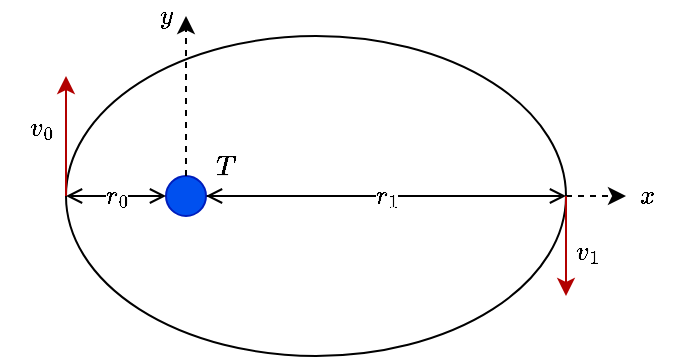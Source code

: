 <mxfile version="23.1.5" type="device">
  <diagram name="Page-1" id="rICbGTnZqSMVYUIBr16J">
    <mxGraphModel dx="691" dy="401" grid="1" gridSize="10" guides="1" tooltips="1" connect="1" arrows="1" fold="1" page="1" pageScale="1" pageWidth="850" pageHeight="1100" math="1" shadow="0">
      <root>
        <mxCell id="0" />
        <mxCell id="1" parent="0" />
        <mxCell id="7WGC-d34aFupbsFB_xjs-10" value="" style="endArrow=classic;dashed=1;html=1;strokeWidth=1;rounded=0;endFill=1;" edge="1" parent="1">
          <mxGeometry width="50" height="50" relative="1" as="geometry">
            <mxPoint x="330" y="480" as="sourcePoint" />
            <mxPoint x="540" y="480" as="targetPoint" />
          </mxGeometry>
        </mxCell>
        <mxCell id="7WGC-d34aFupbsFB_xjs-11" value="$$x$$" style="edgeLabel;html=1;align=center;verticalAlign=middle;resizable=0;points=[];" vertex="1" connectable="0" parent="7WGC-d34aFupbsFB_xjs-10">
          <mxGeometry x="0.876" relative="1" as="geometry">
            <mxPoint x="23" as="offset" />
          </mxGeometry>
        </mxCell>
        <mxCell id="7WGC-d34aFupbsFB_xjs-1" value="" style="ellipse;whiteSpace=wrap;html=1;fillColor=none;" vertex="1" parent="1">
          <mxGeometry x="260" y="400" width="250" height="160" as="geometry" />
        </mxCell>
        <mxCell id="7WGC-d34aFupbsFB_xjs-2" value="" style="ellipse;whiteSpace=wrap;html=1;aspect=fixed;fillColor=#0050ef;strokeColor=#001DBC;fontColor=#ffffff;" vertex="1" parent="1">
          <mxGeometry x="310" y="470" width="20" height="20" as="geometry" />
        </mxCell>
        <mxCell id="7WGC-d34aFupbsFB_xjs-3" value="" style="endArrow=open;startArrow=open;html=1;rounded=0;exitX=0;exitY=0.5;exitDx=0;exitDy=0;entryX=0;entryY=0.5;entryDx=0;entryDy=0;startFill=0;endFill=0;" edge="1" parent="1" source="7WGC-d34aFupbsFB_xjs-1" target="7WGC-d34aFupbsFB_xjs-2">
          <mxGeometry width="50" height="50" relative="1" as="geometry">
            <mxPoint x="410" y="530" as="sourcePoint" />
            <mxPoint x="460" y="480" as="targetPoint" />
          </mxGeometry>
        </mxCell>
        <mxCell id="7WGC-d34aFupbsFB_xjs-5" value="$$r_0$$" style="edgeLabel;html=1;align=center;verticalAlign=middle;resizable=0;points=[];" vertex="1" connectable="0" parent="7WGC-d34aFupbsFB_xjs-3">
          <mxGeometry x="-0.009" relative="1" as="geometry">
            <mxPoint as="offset" />
          </mxGeometry>
        </mxCell>
        <mxCell id="7WGC-d34aFupbsFB_xjs-6" value="" style="endArrow=open;startArrow=open;html=1;rounded=0;exitX=1;exitY=0.5;exitDx=0;exitDy=0;entryX=1;entryY=0.5;entryDx=0;entryDy=0;startFill=0;endFill=0;" edge="1" parent="1" source="7WGC-d34aFupbsFB_xjs-2" target="7WGC-d34aFupbsFB_xjs-1">
          <mxGeometry width="50" height="50" relative="1" as="geometry">
            <mxPoint x="410" y="530" as="sourcePoint" />
            <mxPoint x="460" y="480" as="targetPoint" />
          </mxGeometry>
        </mxCell>
        <mxCell id="7WGC-d34aFupbsFB_xjs-7" value="$$r_1$$" style="edgeLabel;html=1;align=center;verticalAlign=middle;resizable=0;points=[];" vertex="1" connectable="0" parent="7WGC-d34aFupbsFB_xjs-6">
          <mxGeometry x="-0.004" relative="1" as="geometry">
            <mxPoint as="offset" />
          </mxGeometry>
        </mxCell>
        <mxCell id="7WGC-d34aFupbsFB_xjs-8" value="$$T$$" style="text;html=1;align=center;verticalAlign=middle;whiteSpace=wrap;rounded=0;" vertex="1" parent="1">
          <mxGeometry x="310" y="450" width="60" height="30" as="geometry" />
        </mxCell>
        <mxCell id="7WGC-d34aFupbsFB_xjs-9" value="" style="endArrow=classic;dashed=1;html=1;strokeWidth=1;rounded=0;endFill=1;" edge="1" parent="1" source="7WGC-d34aFupbsFB_xjs-2">
          <mxGeometry width="50" height="50" relative="1" as="geometry">
            <mxPoint x="410" y="530" as="sourcePoint" />
            <mxPoint x="320" y="390" as="targetPoint" />
          </mxGeometry>
        </mxCell>
        <mxCell id="7WGC-d34aFupbsFB_xjs-12" value="$$y$$" style="edgeLabel;html=1;align=center;verticalAlign=middle;resizable=0;points=[];" vertex="1" connectable="0" parent="7WGC-d34aFupbsFB_xjs-9">
          <mxGeometry x="0.9" relative="1" as="geometry">
            <mxPoint x="-10" y="-4" as="offset" />
          </mxGeometry>
        </mxCell>
        <mxCell id="7WGC-d34aFupbsFB_xjs-13" value="" style="endArrow=classic;html=1;rounded=0;fillColor=#e51400;strokeColor=#B20000;" edge="1" parent="1">
          <mxGeometry width="50" height="50" relative="1" as="geometry">
            <mxPoint x="260" y="480" as="sourcePoint" />
            <mxPoint x="260" y="420" as="targetPoint" />
          </mxGeometry>
        </mxCell>
        <mxCell id="7WGC-d34aFupbsFB_xjs-14" value="$$v_0$$" style="edgeLabel;html=1;align=center;verticalAlign=middle;resizable=0;points=[];" vertex="1" connectable="0" parent="7WGC-d34aFupbsFB_xjs-13">
          <mxGeometry x="0.45" relative="1" as="geometry">
            <mxPoint x="-12" y="9" as="offset" />
          </mxGeometry>
        </mxCell>
        <mxCell id="7WGC-d34aFupbsFB_xjs-15" value="" style="endArrow=classic;html=1;rounded=0;fillColor=#e51400;strokeColor=#B20000;" edge="1" parent="1">
          <mxGeometry width="50" height="50" relative="1" as="geometry">
            <mxPoint x="510" y="480" as="sourcePoint" />
            <mxPoint x="510" y="530" as="targetPoint" />
          </mxGeometry>
        </mxCell>
        <mxCell id="7WGC-d34aFupbsFB_xjs-16" value="$$v_1$$" style="edgeLabel;html=1;align=center;verticalAlign=middle;resizable=0;points=[];" vertex="1" connectable="0" parent="7WGC-d34aFupbsFB_xjs-15">
          <mxGeometry x="0.45" relative="1" as="geometry">
            <mxPoint x="11" y="-9" as="offset" />
          </mxGeometry>
        </mxCell>
      </root>
    </mxGraphModel>
  </diagram>
</mxfile>
